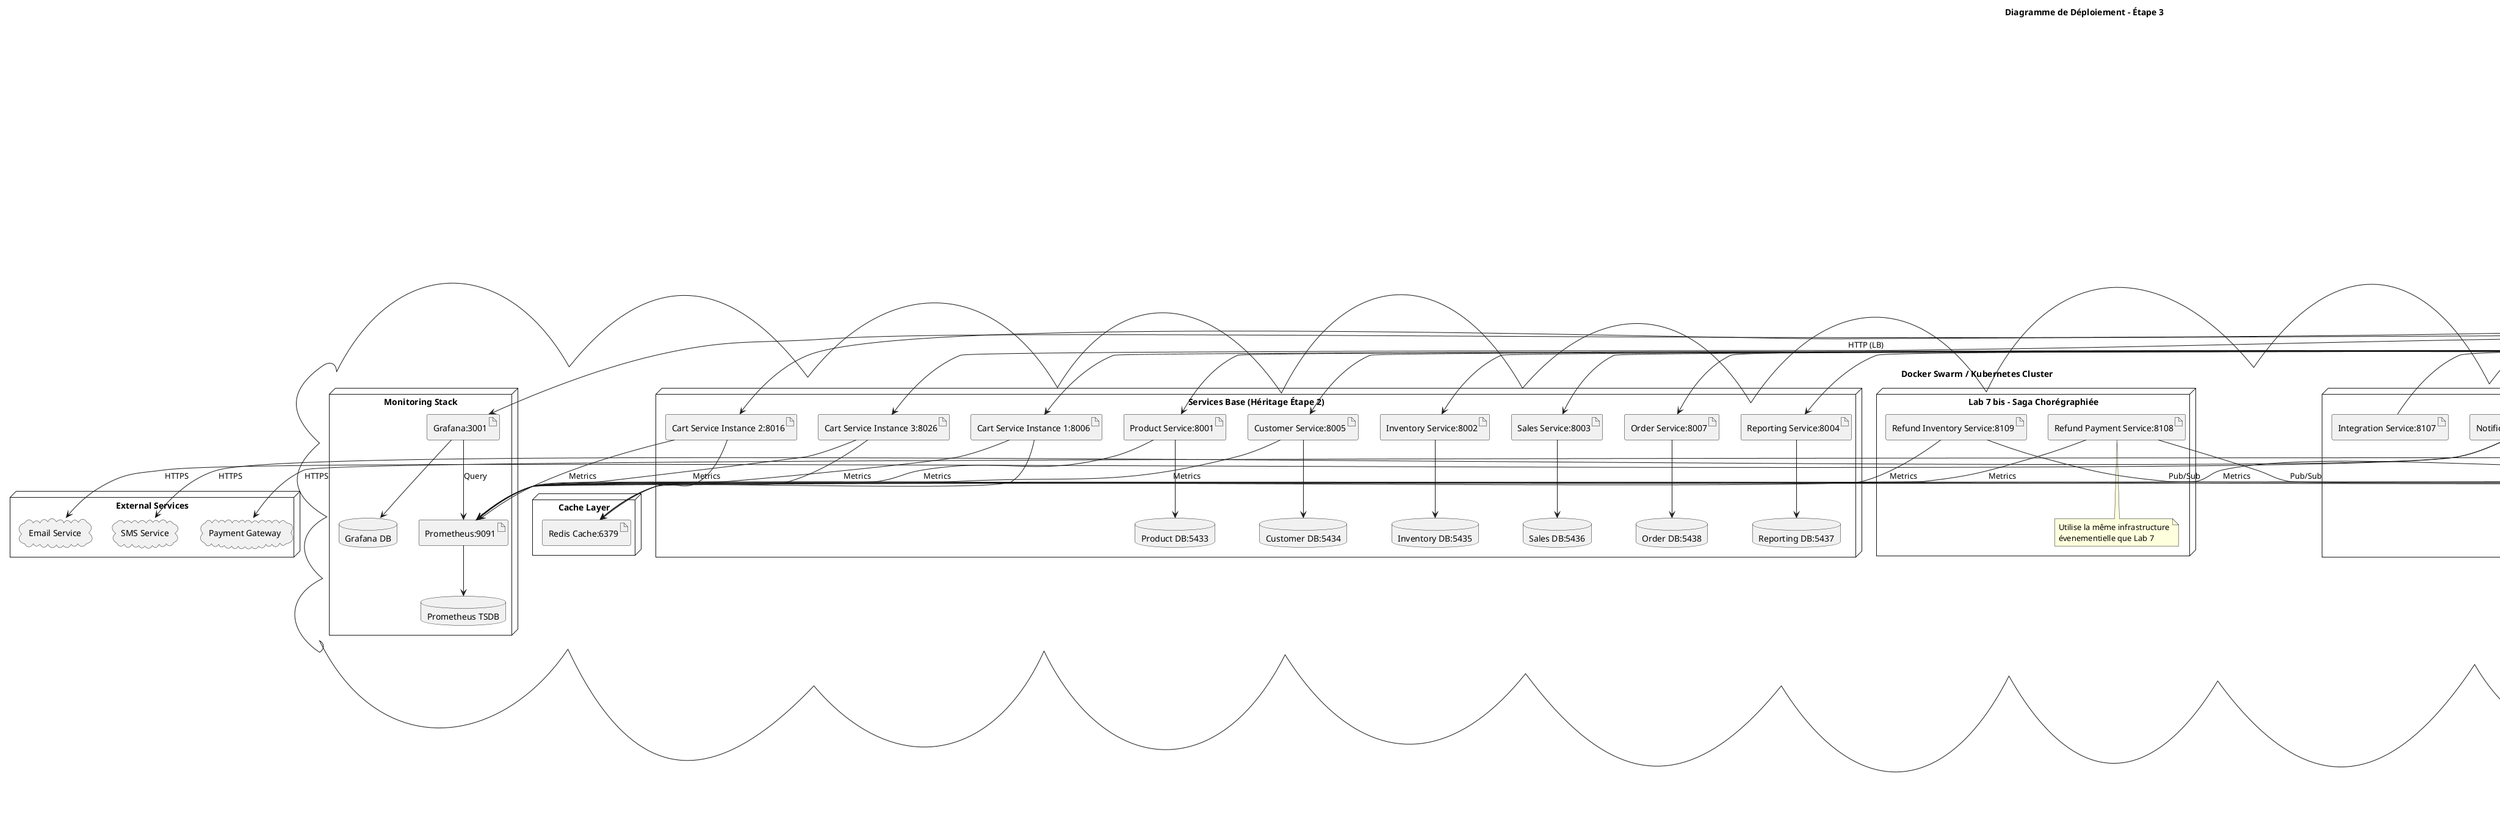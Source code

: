@startuml deploiement_etape3
!define RECTANGLE class

title Diagramme de Déploiement - Étape 3

node "Client Applications" {
    artifact "Web Frontend" as WebApp
    artifact "Mobile App" as MobileApp
    artifact "Admin Dashboard" as AdminDash
}

node "Load Balancer / API Gateway" {
    artifact "Kong Gateway" as Kong
    artifact "Kong Admin API" as KongAdmin
    database "Kong Database" as KongDB
}

cloud "Docker Swarm / Kubernetes Cluster" {
    
    node "Lab 6 - Saga Orchestrée" {
        artifact "Saga Orchestrator:8008" as SagaOrch
        artifact "Payment Service:8009" as PaymentSvc
        
        database "Saga State DB:5440" as SagaStateDB
        database "Payment DB:5441" as PaymentDB
    }

    node "Lab 7 - Architecture Événementielle" {
        artifact "Claims Service:8101" as ClaimsSvc
        artifact "Notification Service:8102" as NotifSvc
        artifact "Audit Service:8103" as AuditSvc
        artifact "Projection Service:8104" as ProjSvc
        artifact "Query Service:8105" as QuerySvc
        artifact "Event Store Service:8106" as EventStoreSvc
        artifact "Integration Service:8107" as IntegSvc
        
        database "Event Store (MongoDB):27018" as EventStore
        database "Read Models (PostgreSQL):5439" as ReadModels
    }

    node "Lab 7 bis - Saga Chorégraphiée" {
        artifact "Refund Payment Service:8108" as RefundPaySvc
        artifact "Refund Inventory Service:8109" as RefundInvSvc
        
        note bottom of RefundPaySvc : Utilise la même infrastructure\névenementielle que Lab 7
    }

    node "Services Base (Héritage Étape 2)" {
        artifact "Product Service:8001" as ProductSvc
        artifact "Customer Service:8005" as CustomerSvc
        artifact "Cart Service Instance 1:8006" as CartSvc1
        artifact "Cart Service Instance 2:8016" as CartSvc2
        artifact "Cart Service Instance 3:8026" as CartSvc3
        artifact "Inventory Service:8002" as InvSvc
        artifact "Sales Service:8003" as SalesSvc
        artifact "Order Service:8007" as OrderSvc
        artifact "Reporting Service:8004" as ReportingSvc

        database "Product DB:5433" as ProductDB
        database "Customer DB:5434" as CustomerDB
        database "Inventory DB:5435" as InvDB
        database "Sales DB:5436" as SalesDB
        database "Order DB:5438" as OrderDB
        database "Reporting DB:5437" as ReportingDB
    }

    node "Message Broker" {
        artifact "Redis Streams:6381" as RedisStreams
        database "Redis Persistence" as RedisPersist
    }

    node "Cache Layer" {
        artifact "Redis Cache:6379" as RedisCache
    }

    node "Monitoring Stack" {
        artifact "Prometheus:9091" as Prometheus
        artifact "Grafana:3001" as Grafana
        
        database "Prometheus TSDB" as PromDB
        database "Grafana DB" as GrafanaDB
    }
}

node "External Services" {
    cloud "Payment Gateway" as PaymentGW
    cloud "Email Service" as EmailSvc
    cloud "SMS Service" as SMSSvc
}

' Connexions clients
WebApp --> Kong : HTTPS:8080
MobileApp --> Kong : HTTPS:8080
AdminDash --> Kong : HTTPS:8080

Kong --> KongDB

' Lab 6 - Connexions synchrones via Kong
Kong --> SagaOrch : HTTP
Kong --> PaymentSvc : HTTP
Kong --> CartSvc1 : HTTP (LB)
Kong --> CartSvc2 : HTTP (LB)
Kong --> CartSvc3 : HTTP (LB)
Kong --> InvSvc : HTTP
Kong --> OrderSvc : HTTP

SagaOrch --> SagaStateDB
PaymentSvc --> PaymentDB
PaymentSvc --> PaymentGW : HTTPS

' Lab 7 - Connexions asynchrones via événements
ClaimsSvc --> RedisStreams : Pub/Sub
NotifSvc --> RedisStreams : Pub/Sub
AuditSvc --> RedisStreams : Pub/Sub
ProjSvc --> RedisStreams : Pub/Sub

ClaimsSvc --> EventStore
EventStoreSvc --> EventStore
ProjSvc --> ReadModels
QuerySvc --> ReadModels

NotifSvc --> EmailSvc : HTTPS
NotifSvc --> SMSSvc : HTTPS

' Lab 7 bis - Connexions asynchrones décentralisées
RefundPaySvc --> RedisStreams : Pub/Sub
RefundInvSvc --> RedisStreams : Pub/Sub

' Intégration Lab 6 ↔ Lab 7
IntegSvc --> Kong : HTTP (Read Lab 6)

' Services base via Kong
Kong --> ProductSvc : HTTP
Kong --> CustomerSvc : HTTP
Kong --> SalesSvc : HTTP
Kong --> ReportingSvc : HTTP

' Connexions base de données
ProductSvc --> ProductDB
CustomerSvc --> CustomerDB
InvSvc --> InvDB
SalesSvc --> SalesDB
OrderSvc --> OrderDB
ReportingSvc --> ReportingDB

' Cache
CartSvc1 --> RedisCache
CartSvc2 --> RedisCache
CartSvc3 --> RedisCache

' Persistence Redis Streams
RedisStreams --> RedisPersist

' Monitoring
SagaOrch --> Prometheus : Metrics
ClaimsSvc --> Prometheus : Metrics
RefundPaySvc --> Prometheus : Metrics
RefundInvSvc --> Prometheus : Metrics
ProductSvc --> Prometheus : Metrics
CustomerSvc --> Prometheus : Metrics
CartSvc1 --> Prometheus : Metrics
CartSvc2 --> Prometheus : Metrics
CartSvc3 --> Prometheus : Metrics

Prometheus --> PromDB
Grafana --> Prometheus : Query
Grafana --> GrafanaDB

' Monitoring des dashboards
AdminDash --> Grafana : HTTPS:3001
AdminDash --> Prometheus : HTTPS:9091

' Configuration réseau
note top of Kong : Point d'entrée unique\nLoad Balancing\nAPI Keys + JWT\nRate Limiting

note top of RedisStreams : Message Broker central\nConsumer Groups\nEvent Persistence\nStream Replay

note bottom of EventStore : Event Sourcing\nImmutable Events\nProjection Replay\nAudit Trail

note as NetworkConfig
**Configuration Réseau**

**Ports externes exposés:**
• Kong Gateway: 8080 (HTTPS)
• Kong Admin: 8001
• Grafana: 3001
• Prometheus: 9091

**Communication interne:**
• Services: HTTP REST
• Événements: Redis Streams
• Monitoring: Prometheus Pull

**Sécurité:**
• TLS entre services
• API Keys Kong
• JWT pour Customer/Order
• Network policies
end note

note as DeploymentStrategy
**Stratégie de Déploiement**

**Lab 6:** Docker Compose
Services synchrones
État centralisé

**Lab 7:** Docker Compose
Services asynchrones
Event Store persistant

**Lab 7 bis:** Extension Lab 7
Services chorégraphiés
Pas d'état central

**Production:** Kubernetes
Auto-scaling
Service Mesh
end note

@enduml